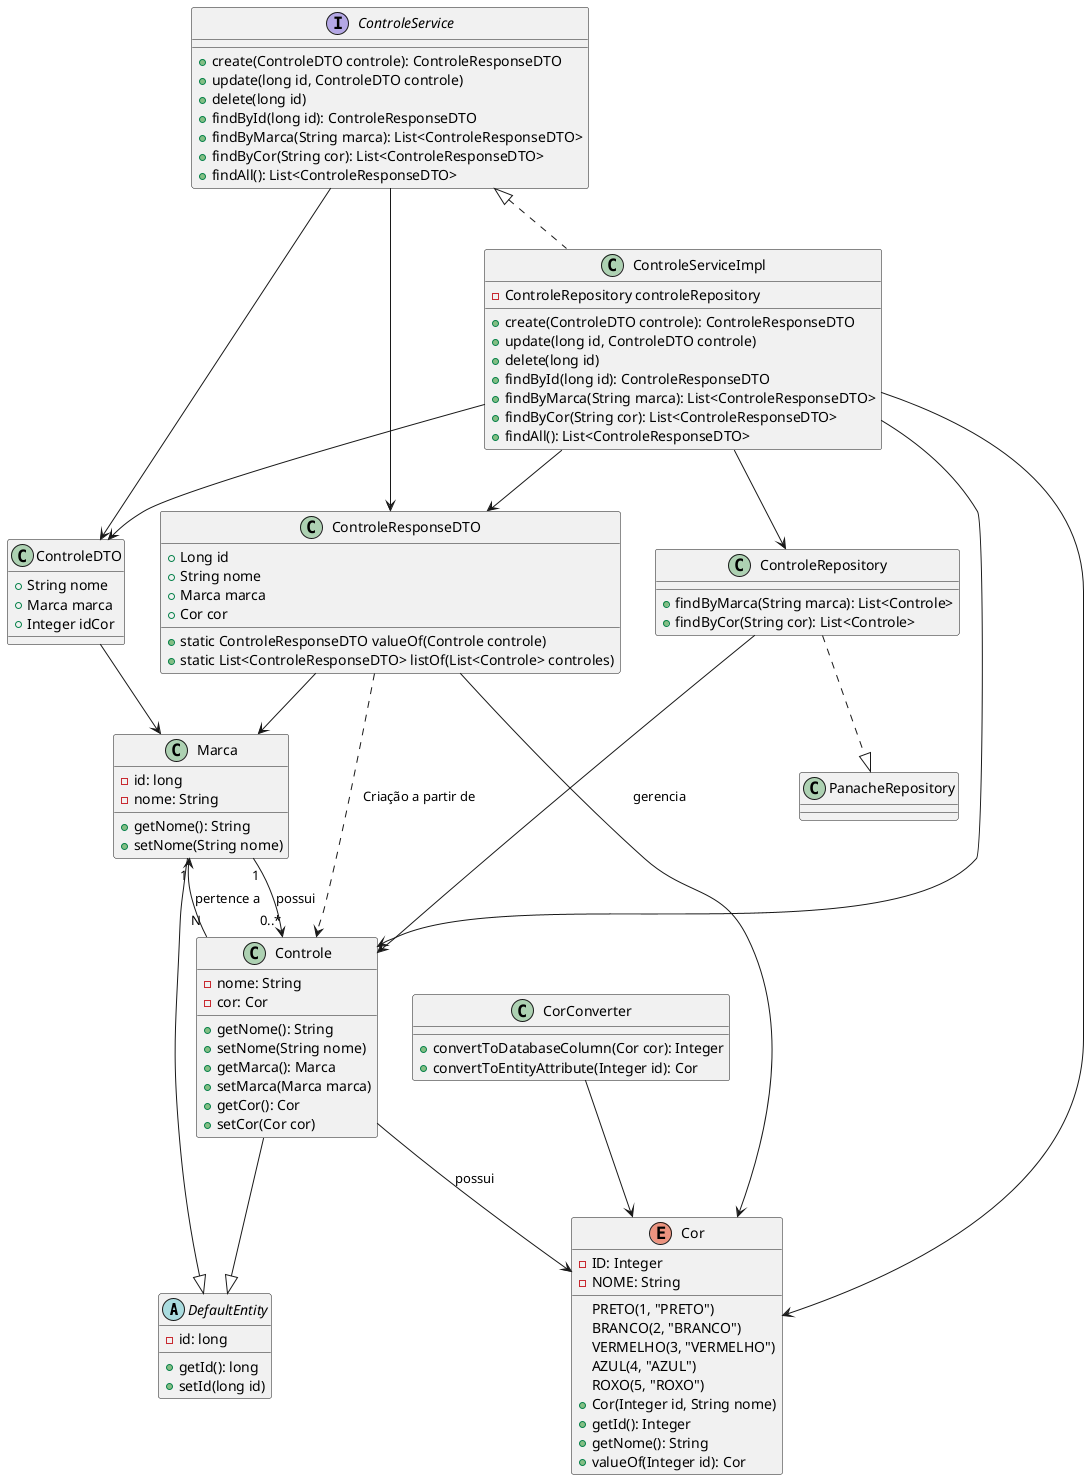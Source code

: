 @startuml

abstract class DefaultEntity {
    - id: long

    + getId(): long
    + setId(long id)
}

enum Cor {
    PRETO(1, "PRETO")
    BRANCO(2, "BRANCO")
    VERMELHO(3, "VERMELHO")
    AZUL(4, "AZUL")
    ROXO(5, "ROXO")

    - ID: Integer
    - NOME: String

    + Cor(Integer id, String nome)
    + getId(): Integer
    + getNome(): String
    + valueOf(Integer id): Cor
}

class Marca {
    - id: long
    - nome: String
    + getNome(): String
    + setNome(String nome)
}

Marca --|> DefaultEntity
Marca "1" --> "0..*" Controle : possui

class Controle {
    - nome: String
    - cor: Cor
    + getNome(): String
    + setNome(String nome)
    + getMarca(): Marca
    + setMarca(Marca marca)
    + getCor(): Cor
    + setCor(Cor cor)
}

Controle --|> DefaultEntity
Controle "N" --> "1" Marca : pertence a
Controle --> Cor : possui

class ControleRepository {
    + findByMarca(String marca): List<Controle>
    + findByCor(String cor): List<Controle>
}

ControleRepository ..|> PanacheRepository
ControleRepository --> Controle : gerencia

class ControleDTO {
    + String nome
    + Marca marca
    + Integer idCor
}

ControleDTO --> Marca

class ControleResponseDTO {
    + Long id
    + String nome
    + Marca marca
    + Cor cor
    + static ControleResponseDTO valueOf(Controle controle)
    + static List<ControleResponseDTO> listOf(List<Controle> controles)
}

ControleResponseDTO --> Marca
ControleResponseDTO --> Cor
ControleResponseDTO ..> Controle : "Criação a partir de"

interface ControleService {
    + create(ControleDTO controle): ControleResponseDTO
    + update(long id, ControleDTO controle)
    + delete(long id)
    + findById(long id): ControleResponseDTO
    + findByMarca(String marca): List<ControleResponseDTO>
    + findByCor(String cor): List<ControleResponseDTO>
    + findAll(): List<ControleResponseDTO>
}

ControleService --> ControleDTO
ControleService --> ControleResponseDTO

class ControleServiceImpl {
    - ControleRepository controleRepository
    + create(ControleDTO controle): ControleResponseDTO
    + update(long id, ControleDTO controle)
    + delete(long id)
    + findById(long id): ControleResponseDTO
    + findByMarca(String marca): List<ControleResponseDTO>
    + findByCor(String cor): List<ControleResponseDTO>
    + findAll(): List<ControleResponseDTO>
}

ControleService <|.. ControleServiceImpl
ControleServiceImpl --> ControleRepository
ControleServiceImpl --> ControleDTO
ControleServiceImpl --> ControleResponseDTO
ControleServiceImpl --> Controle
ControleServiceImpl --> Cor

class CorConverter {
    + convertToDatabaseColumn(Cor cor): Integer
    + convertToEntityAttribute(Integer id): Cor
}

CorConverter --> Cor

@enduml